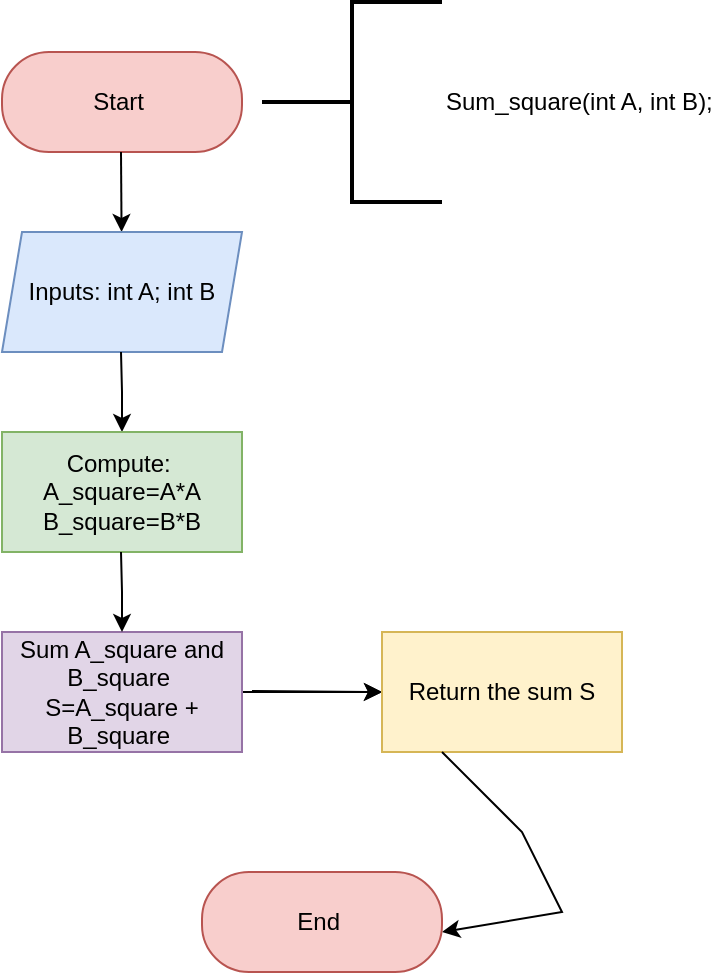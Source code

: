 <mxfile version="21.6.5" type="github">
  <diagram name="Page-1" id="U9sie8021qQXbP51csVM">
    <mxGraphModel dx="794" dy="1678" grid="1" gridSize="10" guides="1" tooltips="1" connect="1" arrows="1" fold="1" page="1" pageScale="1" pageWidth="827" pageHeight="1169" math="0" shadow="0">
      <root>
        <mxCell id="0" />
        <mxCell id="1" parent="0" />
        <mxCell id="IRmns1B_j3nlEJjdCm8q-1" value="Start&amp;nbsp;" style="rounded=1;whiteSpace=wrap;html=1;arcSize=47;fillColor=#f8cecc;strokeColor=#b85450;" vertex="1" parent="1">
          <mxGeometry x="320" y="-1120" width="120" height="50" as="geometry" />
        </mxCell>
        <mxCell id="IRmns1B_j3nlEJjdCm8q-2" value="Sum_square(int A, int B);&amp;nbsp;" style="strokeWidth=2;html=1;shape=mxgraph.flowchart.annotation_2;align=left;labelPosition=right;pointerEvents=1;" vertex="1" parent="1">
          <mxGeometry x="450" y="-1145" width="90" height="100" as="geometry" />
        </mxCell>
        <mxCell id="IRmns1B_j3nlEJjdCm8q-3" value="" style="endArrow=classic;html=1;rounded=0;" edge="1" parent="1" target="IRmns1B_j3nlEJjdCm8q-5">
          <mxGeometry relative="1" as="geometry">
            <mxPoint x="379.5" y="-1070" as="sourcePoint" />
            <mxPoint x="380" y="-1000" as="targetPoint" />
          </mxGeometry>
        </mxCell>
        <mxCell id="IRmns1B_j3nlEJjdCm8q-5" value="Inputs: int A; int B" style="shape=parallelogram;perimeter=parallelogramPerimeter;whiteSpace=wrap;html=1;fixedSize=1;size=10;fillColor=#dae8fc;strokeColor=#6c8ebf;" vertex="1" parent="1">
          <mxGeometry x="320" y="-1030" width="120" height="60" as="geometry" />
        </mxCell>
        <mxCell id="IRmns1B_j3nlEJjdCm8q-7" value="" style="endArrow=classic;html=1;rounded=0;" edge="1" parent="1">
          <mxGeometry relative="1" as="geometry">
            <mxPoint x="379.5" y="-970" as="sourcePoint" />
            <mxPoint x="380" y="-930" as="targetPoint" />
            <Array as="points">
              <mxPoint x="380" y="-950" />
            </Array>
          </mxGeometry>
        </mxCell>
        <mxCell id="IRmns1B_j3nlEJjdCm8q-8" value="Compute:&amp;nbsp;&lt;br&gt;A_square=A*A&lt;br&gt;B_square=B*B" style="rounded=0;whiteSpace=wrap;html=1;fillColor=#d5e8d4;strokeColor=#82b366;" vertex="1" parent="1">
          <mxGeometry x="320" y="-930" width="120" height="60" as="geometry" />
        </mxCell>
        <mxCell id="IRmns1B_j3nlEJjdCm8q-15" value="" style="edgeStyle=orthogonalEdgeStyle;rounded=0;orthogonalLoop=1;jettySize=auto;html=1;" edge="1" parent="1" source="IRmns1B_j3nlEJjdCm8q-9" target="IRmns1B_j3nlEJjdCm8q-14">
          <mxGeometry relative="1" as="geometry" />
        </mxCell>
        <mxCell id="IRmns1B_j3nlEJjdCm8q-9" value="Sum A_square and B_square&amp;nbsp;&lt;br&gt;S=A_square + B_square&amp;nbsp;" style="rounded=0;whiteSpace=wrap;html=1;fillColor=#e1d5e7;strokeColor=#9673a6;" vertex="1" parent="1">
          <mxGeometry x="320" y="-830" width="120" height="60" as="geometry" />
        </mxCell>
        <mxCell id="IRmns1B_j3nlEJjdCm8q-11" value="" style="endArrow=classic;html=1;rounded=0;" edge="1" parent="1">
          <mxGeometry relative="1" as="geometry">
            <mxPoint x="379.5" y="-870" as="sourcePoint" />
            <mxPoint x="380" y="-830" as="targetPoint" />
            <Array as="points">
              <mxPoint x="380" y="-850" />
            </Array>
          </mxGeometry>
        </mxCell>
        <mxCell id="IRmns1B_j3nlEJjdCm8q-12" value="" style="endArrow=classic;html=1;rounded=0;" edge="1" parent="1">
          <mxGeometry relative="1" as="geometry">
            <mxPoint x="445" y="-800.5" as="sourcePoint" />
            <mxPoint x="510" y="-800" as="targetPoint" />
          </mxGeometry>
        </mxCell>
        <mxCell id="IRmns1B_j3nlEJjdCm8q-14" value="Return the sum S" style="rounded=0;whiteSpace=wrap;html=1;fillColor=#fff2cc;strokeColor=#d6b656;" vertex="1" parent="1">
          <mxGeometry x="510" y="-830" width="120" height="60" as="geometry" />
        </mxCell>
        <mxCell id="IRmns1B_j3nlEJjdCm8q-17" value="" style="endArrow=classic;html=1;rounded=0;exitX=0.25;exitY=1;exitDx=0;exitDy=0;" edge="1" parent="1">
          <mxGeometry relative="1" as="geometry">
            <mxPoint x="540" y="-770" as="sourcePoint" />
            <mxPoint x="540" y="-680" as="targetPoint" />
            <Array as="points">
              <mxPoint x="580" y="-730" />
              <mxPoint x="600" y="-690" />
            </Array>
          </mxGeometry>
        </mxCell>
        <mxCell id="IRmns1B_j3nlEJjdCm8q-18" value="End&amp;nbsp;" style="rounded=1;whiteSpace=wrap;html=1;arcSize=47;fillColor=#f8cecc;strokeColor=#b85450;" vertex="1" parent="1">
          <mxGeometry x="420" y="-710" width="120" height="50" as="geometry" />
        </mxCell>
      </root>
    </mxGraphModel>
  </diagram>
</mxfile>
